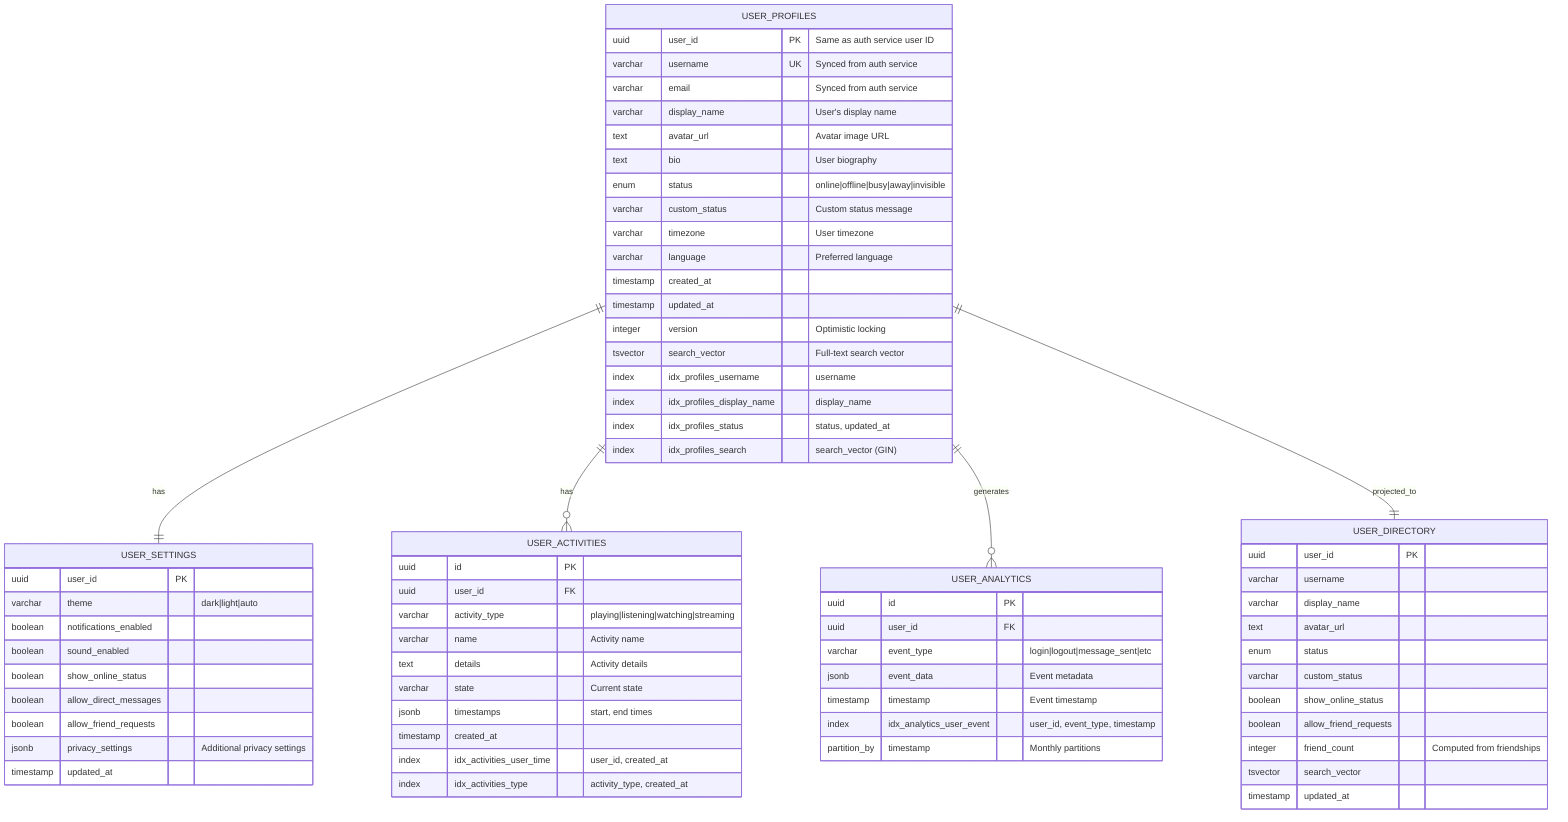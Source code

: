 erDiagram
    USER_PROFILES {
        uuid user_id PK "Same as auth service user ID"
        varchar username UK "Synced from auth service"
        varchar email "Synced from auth service"
        varchar display_name "User's display name"
        text avatar_url "Avatar image URL"
        text bio "User biography"
        enum status "online|offline|busy|away|invisible"
        varchar custom_status "Custom status message"
        varchar timezone "User timezone"
        varchar language "Preferred language"
        timestamp created_at
        timestamp updated_at
        integer version "Optimistic locking"
        tsvector search_vector "Full-text search vector"
    }
    
    USER_SETTINGS {
        uuid user_id PK
        varchar theme "dark|light|auto"
        boolean notifications_enabled
        boolean sound_enabled
        boolean show_online_status
        boolean allow_direct_messages
        boolean allow_friend_requests
        jsonb privacy_settings "Additional privacy settings"
        timestamp updated_at
    }
    
    USER_ACTIVITIES {
        uuid id PK
        uuid user_id FK
        varchar activity_type "playing|listening|watching|streaming"
        varchar name "Activity name"
        text details "Activity details"
        varchar state "Current state"
        jsonb timestamps "start, end times"
        timestamp created_at
    }
    
    USER_ANALYTICS {
        uuid id PK
        uuid user_id FK
        varchar event_type "login|logout|message_sent|etc"
        jsonb event_data "Event metadata"
        timestamp timestamp "Event timestamp"
    }
    
    %% Read Models (Materialized Views)
    USER_DIRECTORY {
        uuid user_id PK
        varchar username
        varchar display_name
        text avatar_url
        enum status
        varchar custom_status
        boolean show_online_status
        boolean allow_friend_requests
        integer friend_count "Computed from friendships"
        tsvector search_vector
        timestamp updated_at
    }
    
    %% Relationships
    USER_PROFILES ||--|| USER_SETTINGS : "has"
    USER_PROFILES ||--o{ USER_ACTIVITIES : "has"
    USER_PROFILES ||--o{ USER_ANALYTICS : "generates"
    USER_PROFILES ||--|| USER_DIRECTORY : "projected_to"
    
    %% Indexes
    USER_PROFILES {
        index idx_profiles_username "username"
        index idx_profiles_display_name "display_name"
        index idx_profiles_status "status, updated_at"
        index idx_profiles_search "search_vector (GIN)"
    }
    
    USER_ACTIVITIES {
        index idx_activities_user_time "user_id, created_at"
        index idx_activities_type "activity_type, created_at"
    }
    
    USER_ANALYTICS {
        index idx_analytics_user_event "user_id, event_type, timestamp"
        partition_by timestamp "Monthly partitions"
    }